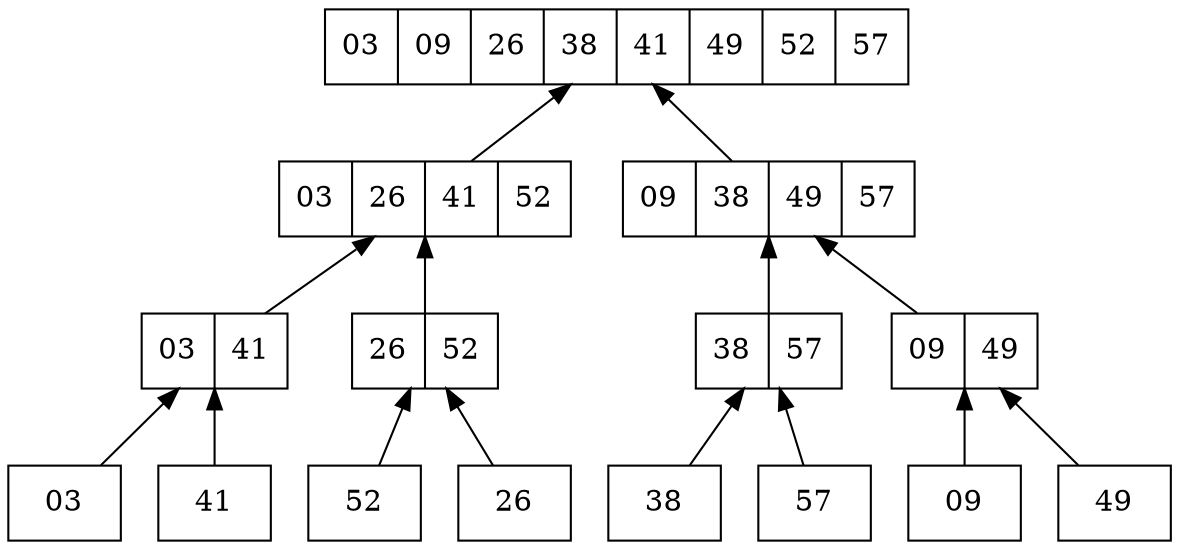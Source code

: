 digraph {
    rankdir=BT
    node [shape=record]
    
    03, 41, 52, 26, 38, 57, 09, 49
    
    {
        a1 [label="03|41"]
        a2 [label="26|52"]
        a3 [label="38|57"]
        a4 [label="09|49"]
    }

    {
        b1 [label="03|26|41|52"]
        b2 [label="09|38|49|57"]
    }

    c1 [label="03|09|26|38|41|49|52|57"]

    {03 41} -> a1
    {52 26} -> a2
    {38 57} -> a3
    {09 49} -> a4

    {a1 a2} -> b1
    {a3 a4} -> b2

    {b1 b2} -> c1
}